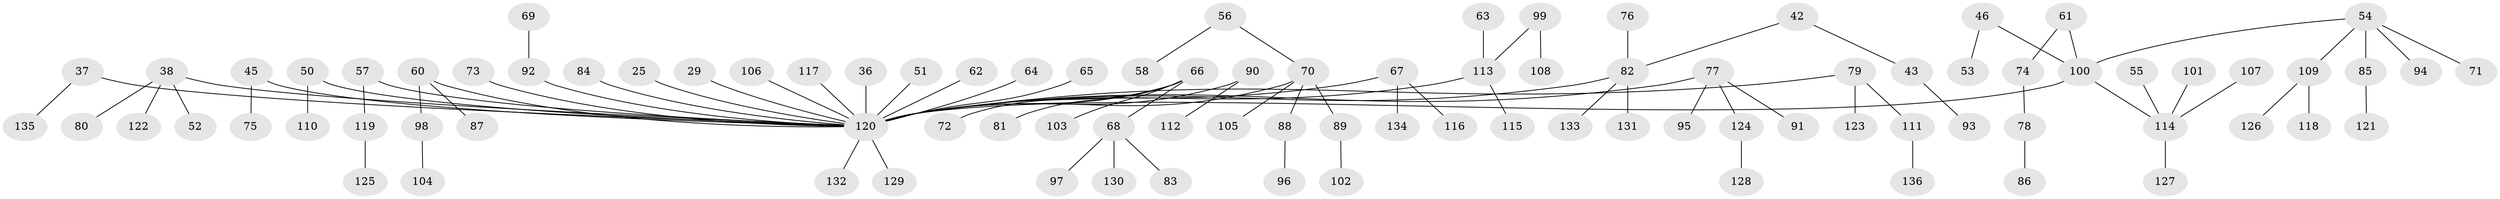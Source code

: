 // original degree distribution, {2: 0.25, 8: 0.007352941176470588, 9: 0.007352941176470588, 3: 0.13970588235294118, 6: 0.014705882352941176, 1: 0.5, 5: 0.029411764705882353, 4: 0.051470588235294115}
// Generated by graph-tools (version 1.1) at 2025/55/03/04/25 21:55:36]
// undirected, 95 vertices, 94 edges
graph export_dot {
graph [start="1"]
  node [color=gray90,style=filled];
  25;
  29;
  36;
  37;
  38;
  42;
  43;
  45;
  46;
  50 [super="+47"];
  51;
  52;
  53;
  54 [super="+40"];
  55;
  56;
  57;
  58;
  60 [super="+10"];
  61;
  62;
  63;
  64;
  65;
  66 [super="+28"];
  67 [super="+4"];
  68;
  69;
  70 [super="+27"];
  71;
  72;
  73;
  74;
  75;
  76;
  77 [super="+41"];
  78;
  79 [super="+49"];
  80;
  81;
  82 [super="+34+22"];
  83;
  84;
  85;
  86;
  87;
  88;
  89;
  90;
  91;
  92 [super="+32"];
  93;
  94;
  95;
  96;
  97;
  98;
  99;
  100 [super="+19+13"];
  101;
  102;
  103;
  104;
  105;
  106;
  107;
  108;
  109;
  110;
  111;
  112;
  113 [super="+23"];
  114 [super="+21+20+30"];
  115;
  116;
  117;
  118;
  119;
  120 [super="+6+59"];
  121;
  122;
  123;
  124;
  125;
  126;
  127;
  128;
  129;
  130;
  131;
  132;
  133;
  134;
  135;
  136;
  25 -- 120;
  29 -- 120;
  36 -- 120;
  37 -- 135;
  37 -- 120;
  38 -- 52;
  38 -- 80;
  38 -- 122;
  38 -- 120;
  42 -- 43;
  42 -- 82;
  43 -- 93;
  45 -- 75;
  45 -- 120;
  46 -- 53;
  46 -- 100;
  50 -- 110;
  50 -- 120;
  51 -- 120;
  54 -- 94;
  54 -- 109;
  54 -- 100;
  54 -- 85;
  54 -- 71;
  55 -- 114;
  56 -- 58;
  56 -- 70;
  57 -- 119;
  57 -- 120;
  60 -- 98;
  60 -- 87;
  60 -- 120;
  61 -- 74;
  61 -- 100;
  62 -- 120;
  63 -- 113;
  64 -- 120;
  65 -- 120;
  66 -- 72;
  66 -- 81;
  66 -- 68;
  66 -- 103;
  66 -- 120;
  67 -- 134;
  67 -- 116;
  67 -- 120;
  68 -- 83;
  68 -- 97;
  68 -- 130;
  69 -- 92;
  70 -- 88;
  70 -- 105;
  70 -- 89;
  70 -- 120;
  73 -- 120;
  74 -- 78;
  76 -- 82;
  77 -- 91;
  77 -- 95;
  77 -- 124;
  77 -- 120;
  78 -- 86;
  79 -- 111;
  79 -- 123;
  79 -- 120;
  82 -- 131;
  82 -- 133;
  82 -- 120;
  84 -- 120;
  85 -- 121;
  88 -- 96;
  89 -- 102;
  90 -- 112;
  90 -- 120;
  92 -- 120;
  98 -- 104;
  99 -- 108;
  99 -- 113;
  100 -- 114;
  100 -- 120;
  101 -- 114;
  106 -- 120;
  107 -- 114;
  109 -- 118;
  109 -- 126;
  111 -- 136;
  113 -- 115;
  113 -- 120;
  114 -- 127;
  117 -- 120;
  119 -- 125;
  120 -- 129;
  120 -- 132;
  124 -- 128;
}

